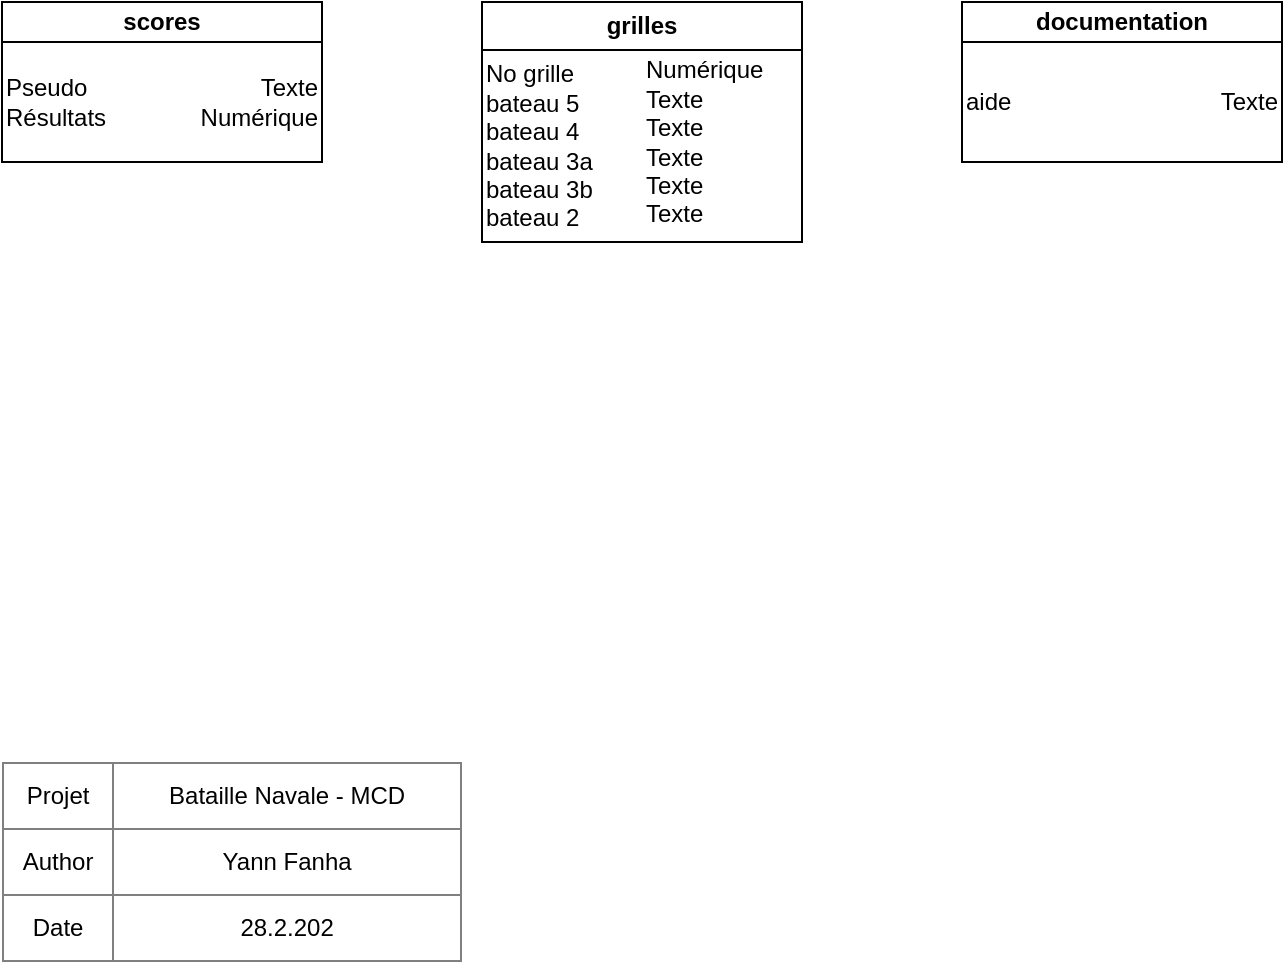 <mxfile version="12.4.2" type="device" pages="1"><diagram id="G7k9IjPIS8IDFiBPbE90" name="Page-1"><mxGraphModel dx="1086" dy="806" grid="1" gridSize="10" guides="1" tooltips="1" connect="1" arrows="1" fold="1" page="1" pageScale="1" pageWidth="1654" pageHeight="1169" math="0" shadow="0"><root><mxCell id="0"/><mxCell id="1" parent="0"/><mxCell id="hQ4ry3595Yfc50k57DxP-6" value="" style="group" parent="1" vertex="1" connectable="0"><mxGeometry x="80" y="80" width="160" height="80" as="geometry"/></mxCell><mxCell id="hQ4ry3595Yfc50k57DxP-1" value="" style="rounded=0;whiteSpace=wrap;html=1;" parent="hQ4ry3595Yfc50k57DxP-6" vertex="1"><mxGeometry width="160" height="20" as="geometry"/></mxCell><mxCell id="hQ4ry3595Yfc50k57DxP-2" value="" style="rounded=0;whiteSpace=wrap;html=1;" parent="hQ4ry3595Yfc50k57DxP-6" vertex="1"><mxGeometry y="20" width="160" height="60" as="geometry"/></mxCell><mxCell id="hQ4ry3595Yfc50k57DxP-3" value="&lt;b&gt;scores&lt;/b&gt;" style="text;html=1;strokeColor=none;fillColor=none;align=center;verticalAlign=middle;whiteSpace=wrap;rounded=0;" parent="hQ4ry3595Yfc50k57DxP-6" vertex="1"><mxGeometry width="160" height="20" as="geometry"/></mxCell><mxCell id="hQ4ry3595Yfc50k57DxP-4" value="Pseudo&lt;br&gt;Résultats" style="text;html=1;strokeColor=none;fillColor=none;align=left;verticalAlign=middle;whiteSpace=wrap;rounded=0;" parent="hQ4ry3595Yfc50k57DxP-6" vertex="1"><mxGeometry y="20" width="80" height="60" as="geometry"/></mxCell><mxCell id="hQ4ry3595Yfc50k57DxP-5" value="Texte&lt;br&gt;&lt;div&gt;&lt;span&gt;Numérique&lt;/span&gt;&lt;/div&gt;" style="text;html=1;strokeColor=none;fillColor=none;align=right;verticalAlign=middle;whiteSpace=wrap;rounded=0;" parent="hQ4ry3595Yfc50k57DxP-6" vertex="1"><mxGeometry x="80" y="20" width="80" height="60" as="geometry"/></mxCell><mxCell id="hQ4ry3595Yfc50k57DxP-7" value="" style="group" parent="1" vertex="1" connectable="0"><mxGeometry x="320" y="80" width="160" height="120" as="geometry"/></mxCell><mxCell id="hQ4ry3595Yfc50k57DxP-8" value="" style="rounded=0;whiteSpace=wrap;html=1;" parent="hQ4ry3595Yfc50k57DxP-7" vertex="1"><mxGeometry width="160" height="24" as="geometry"/></mxCell><mxCell id="hQ4ry3595Yfc50k57DxP-9" value="" style="rounded=0;whiteSpace=wrap;html=1;" parent="hQ4ry3595Yfc50k57DxP-7" vertex="1"><mxGeometry y="24" width="160" height="96" as="geometry"/></mxCell><mxCell id="hQ4ry3595Yfc50k57DxP-10" value="&lt;b&gt;grilles&lt;/b&gt;" style="text;html=1;strokeColor=none;fillColor=none;align=center;verticalAlign=middle;whiteSpace=wrap;rounded=0;" parent="hQ4ry3595Yfc50k57DxP-7" vertex="1"><mxGeometry width="160" height="24" as="geometry"/></mxCell><mxCell id="hQ4ry3595Yfc50k57DxP-11" value="No grille&lt;br&gt;bateau 5&lt;br&gt;bateau 4&lt;br&gt;bateau 3a&lt;br&gt;bateau 3b&lt;br&gt;bateau 2" style="text;html=1;strokeColor=none;fillColor=none;align=left;verticalAlign=middle;whiteSpace=wrap;rounded=0;" parent="hQ4ry3595Yfc50k57DxP-7" vertex="1"><mxGeometry y="24" width="80" height="96" as="geometry"/></mxCell><mxCell id="hQ4ry3595Yfc50k57DxP-13" value="Numérique&lt;br&gt;Texte&lt;br&gt;Texte&lt;br&gt;Texte&lt;br&gt;Texte&lt;br&gt;Texte" style="text;html=1;strokeColor=none;fillColor=none;align=left;verticalAlign=middle;whiteSpace=wrap;rounded=0;" parent="hQ4ry3595Yfc50k57DxP-7" vertex="1"><mxGeometry x="80" y="20" width="80" height="100" as="geometry"/></mxCell><mxCell id="hQ4ry3595Yfc50k57DxP-14" value="&lt;table border=&quot;1&quot; width=&quot;100%&quot; style=&quot;width: 100% ; height: 100% ; border-collapse: collapse&quot;&gt;&lt;tbody&gt;&lt;tr&gt;&lt;td align=&quot;center&quot; style=&quot;line-height: 120%&quot;&gt;Projet&lt;/td&gt;&lt;td align=&quot;center&quot;&gt;Bataille Navale - MCD&lt;/td&gt;&lt;/tr&gt;&lt;tr&gt;&lt;td align=&quot;center&quot;&gt;Author&lt;/td&gt;&lt;td align=&quot;center&quot;&gt;Yann Fanha&lt;/td&gt;&lt;/tr&gt;&lt;tr&gt;&lt;td align=&quot;center&quot;&gt;Date&lt;/td&gt;&lt;td align=&quot;center&quot;&gt;28.2.202&lt;/td&gt;&lt;/tr&gt;&lt;/tbody&gt;&lt;/table&gt;" style="text;html=1;strokeColor=none;fillColor=none;overflow=fill;" parent="1" vertex="1"><mxGeometry x="80" y="460" width="230" height="100" as="geometry"/></mxCell><mxCell id="hQ4ry3595Yfc50k57DxP-15" value="" style="group" parent="1" vertex="1" connectable="0"><mxGeometry x="560" y="80" width="160" height="80" as="geometry"/></mxCell><mxCell id="hQ4ry3595Yfc50k57DxP-16" value="" style="rounded=0;whiteSpace=wrap;html=1;" parent="hQ4ry3595Yfc50k57DxP-15" vertex="1"><mxGeometry width="160" height="20" as="geometry"/></mxCell><mxCell id="hQ4ry3595Yfc50k57DxP-17" value="" style="rounded=0;whiteSpace=wrap;html=1;" parent="hQ4ry3595Yfc50k57DxP-15" vertex="1"><mxGeometry y="20" width="160" height="60" as="geometry"/></mxCell><mxCell id="hQ4ry3595Yfc50k57DxP-18" value="&lt;b&gt;documentation&lt;/b&gt;" style="text;html=1;strokeColor=none;fillColor=none;align=center;verticalAlign=middle;whiteSpace=wrap;rounded=0;" parent="hQ4ry3595Yfc50k57DxP-15" vertex="1"><mxGeometry width="160" height="20" as="geometry"/></mxCell><mxCell id="hQ4ry3595Yfc50k57DxP-19" value="aide" style="text;html=1;strokeColor=none;fillColor=none;align=left;verticalAlign=middle;whiteSpace=wrap;rounded=0;" parent="hQ4ry3595Yfc50k57DxP-15" vertex="1"><mxGeometry y="20" width="80" height="60" as="geometry"/></mxCell><mxCell id="hQ4ry3595Yfc50k57DxP-20" value="Texte" style="text;html=1;strokeColor=none;fillColor=none;align=right;verticalAlign=middle;whiteSpace=wrap;rounded=0;" parent="hQ4ry3595Yfc50k57DxP-15" vertex="1"><mxGeometry x="80" y="20" width="80" height="60" as="geometry"/></mxCell></root></mxGraphModel></diagram></mxfile>